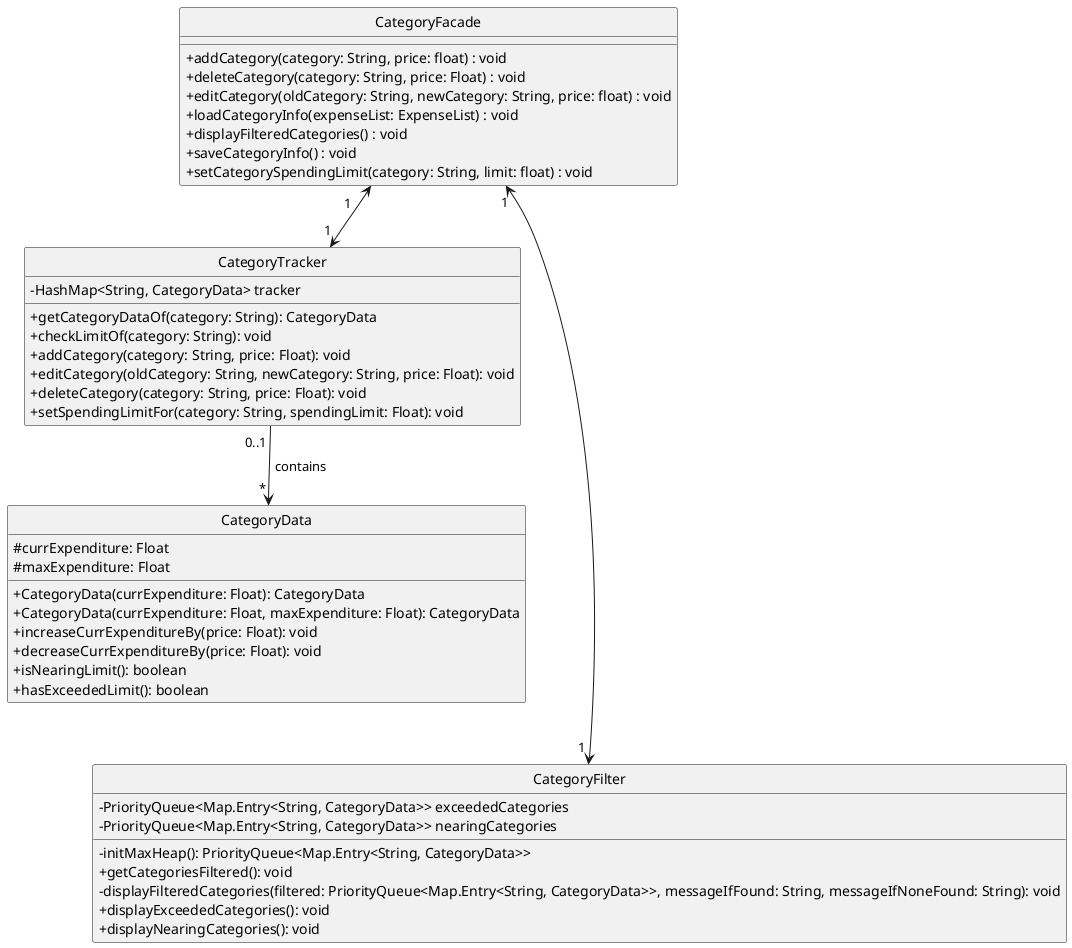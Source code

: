 @startuml
skinparam classAttributeIconSize 0
hide circle

' class "<<Facade>> \n CategoryFacade" {
class CategoryFacade {
'    -CategoryTracker categoryTracker
'    -CategoryFilter categoryFilter
'    -CategoryStorage categoryStorage

'    +CategoryFacade()
'    +getCategoryTracker(): CategoryTracker
    +addCategory(category: String, price: float) : void
    +deleteCategory(category: String, price: Float) : void
    +editCategory(oldCategory: String, newCategory: String, price: float) : void
    +loadCategoryInfo(expenseList: ExpenseList) : void
    +displayFilteredCategories() : void
    +saveCategoryInfo() : void
    +setCategorySpendingLimit(category: String, limit: float) : void
}

class CategoryTracker {
    - HashMap<String, CategoryData> tracker

'    + CategoryTracker()
'    + getTracker(): HashMap<String, CategoryData>
'    + size(): int
'    + contains(category: String): boolean
    +getCategoryDataOf(category: String): CategoryData
    +checkLimitOf(category: String): void
    +addCategory(category: String, price: Float): void
    +editCategory(oldCategory: String, newCategory: String, price: Float): void
    +deleteCategory(category: String, price: Float): void
    +setSpendingLimitFor(category: String, spendingLimit: Float): void
}

class CategoryData {
    #currExpenditure: Float
    #maxExpenditure: Float

    + CategoryData(currExpenditure: Float): CategoryData
    + CategoryData(currExpenditure: Float, maxExpenditure: Float): CategoryData
'    + getCurrExpenditure(): Float
'    + getMaxExpenditure(): Float
'    + setCurrExpenditure(currExpenditure: Float): void
'    + setMaxExpenditure(maxExpenditure: Float): void
    + increaseCurrExpenditureBy(price: Float): void
    + decreaseCurrExpenditureBy(price: Float): void
    + isNearingLimit(): boolean
    + hasExceededLimit(): boolean
}

class CategoryFilter {
'    - CategoryFacade categoryFacade
    - PriorityQueue<Map.Entry<String, CategoryData>> exceededCategories
    - PriorityQueue<Map.Entry<String, CategoryData>> nearingCategories

'    + setCategoryFacade(categoryFacade: CategoryFacade): void
    -initMaxHeap(): PriorityQueue<Map.Entry<String, CategoryData>>
    +getCategoriesFiltered(): void
    -displayFilteredCategories(filtered: PriorityQueue<Map.Entry<String, CategoryData>>, messageIfFound: String, messageIfNoneFound: String): void
    +displayExceededCategories(): void
    +displayNearingCategories(): void
}

CategoryFacade " 1    " <-d-> " 1 " CategoryTracker
CategoryFacade " 1 " <---d-> " 1 " CategoryFilter
CategoryTracker " 0..1 " -d-> " * " CategoryData : " contains "

@enduml
